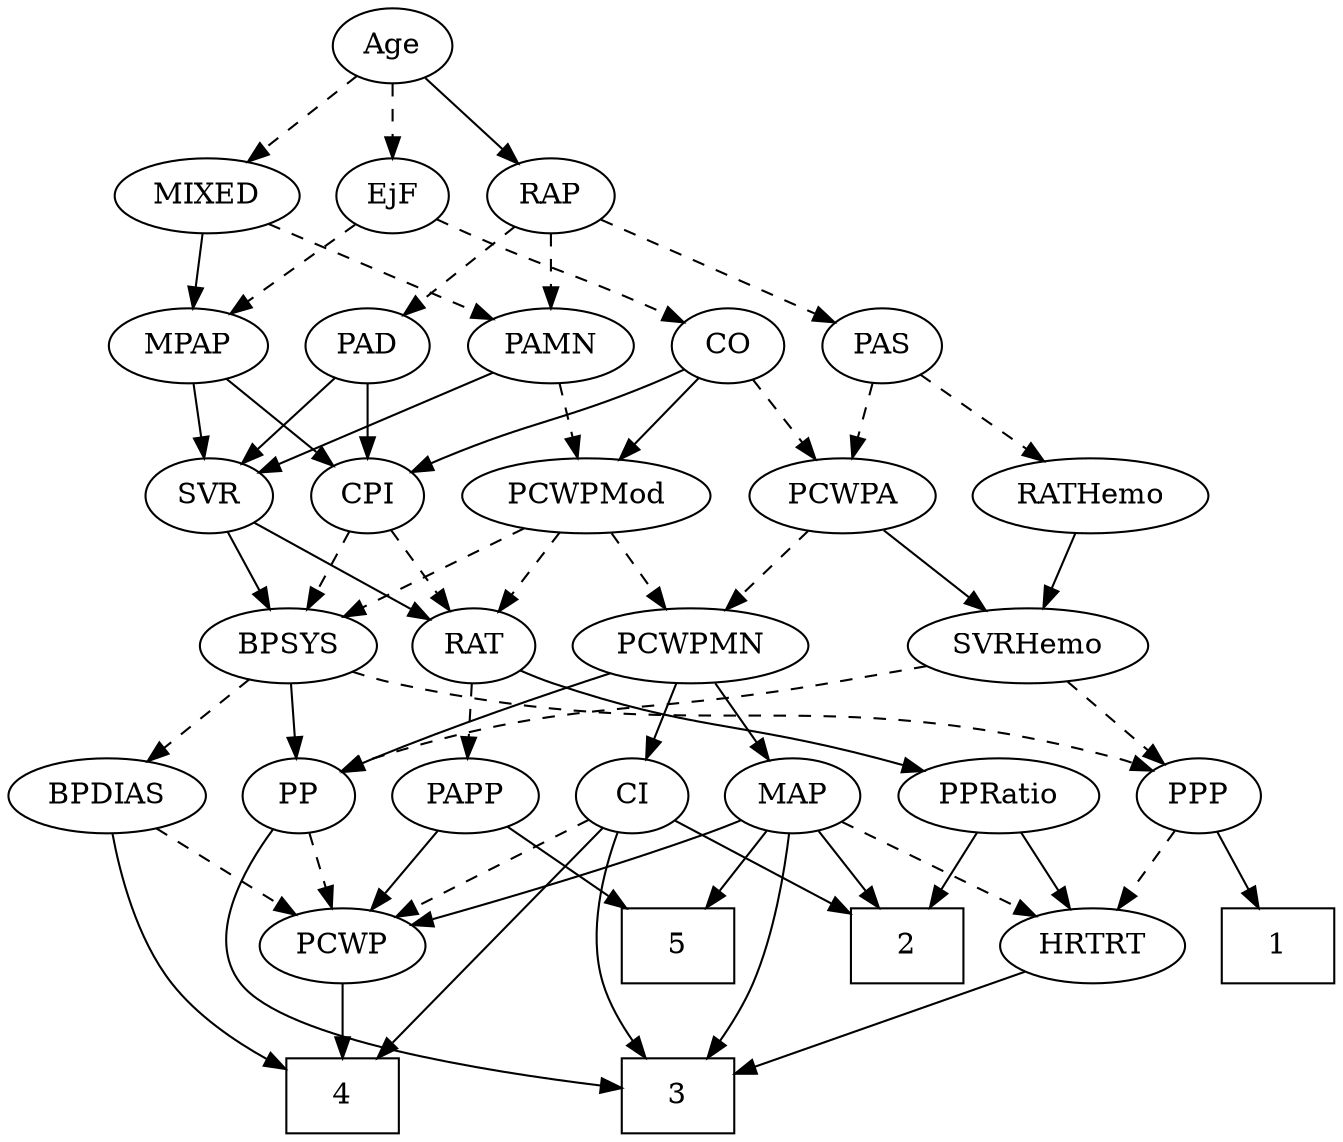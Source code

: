 strict digraph {
	graph [bb="0,0,606.25,540"];
	node [label="\N"];
	1	[height=0.5,
		pos="579.25,90",
		shape=box,
		width=0.75];
	2	[height=0.5,
		pos="409.25,90",
		shape=box,
		width=0.75];
	3	[height=0.5,
		pos="335.25,18",
		shape=box,
		width=0.75];
	4	[height=0.5,
		pos="105.25,18",
		shape=box,
		width=0.75];
	5	[height=0.5,
		pos="185.25,90",
		shape=box,
		width=0.75];
	Age	[height=0.5,
		pos="138.25,522",
		width=0.75];
	EjF	[height=0.5,
		pos="138.25,450",
		width=0.75];
	Age -> EjF	[pos="e,138.25,468.1 138.25,503.7 138.25,495.98 138.25,486.71 138.25,478.11",
		style=dashed];
	RAP	[height=0.5,
		pos="211.25,450",
		width=0.77632];
	Age -> RAP	[pos="e,196.25,465.38 153.02,506.83 163.34,496.94 177.31,483.55 188.97,472.36",
		style=solid];
	MIXED	[height=0.5,
		pos="53.246,450",
		width=1.1193];
	Age -> MIXED	[pos="e,71.651,466.16 121.86,507.5 109.84,497.61 93.275,483.96 79.432,472.56",
		style=dashed];
	MPAP	[height=0.5,
		pos="39.246,378",
		width=0.97491];
	EjF -> MPAP	[pos="e,58.987,392.96 120.09,436.16 105.35,425.74 84.321,410.87 67.403,398.91",
		style=dashed];
	CO	[height=0.5,
		pos="285.25,378",
		width=0.75];
	EjF -> CO	[pos="e,263.85,389.19 159.62,438.82 184.66,426.9 226.33,407.06 254.76,393.52",
		style=dashed];
	PAD	[height=0.5,
		pos="211.25,378",
		width=0.79437];
	RAP -> PAD	[pos="e,211.25,396.1 211.25,431.7 211.25,423.98 211.25,414.71 211.25,406.11",
		style=dashed];
	PAS	[height=0.5,
		pos="377.25,378",
		width=0.75];
	RAP -> PAS	[pos="e,355.05,388.36 233.98,439.41 262.87,427.23 312.89,406.14 345.53,392.38",
		style=dashed];
	PAMN	[height=0.5,
		pos="128.25,378",
		width=1.011];
	RAP -> PAMN	[pos="e,146.05,394.01 194.85,435.17 183.19,425.34 167.3,411.93 153.96,400.69",
		style=dashed];
	MIXED -> MPAP	[pos="e,42.701,396.28 49.857,432.05 48.315,424.35 46.452,415.03 44.719,406.36",
		style=solid];
	MIXED -> PAMN	[pos="e,111.91,394.25 69.891,433.46 80.06,423.97 93.228,411.68 104.48,401.18",
		style=dashed];
	CPI	[height=0.5,
		pos="168.25,306",
		width=0.75];
	MPAP -> CPI	[pos="e,148.03,317.97 62.607,364.32 84.049,352.69 115.9,335.41 139.02,322.86",
		style=solid];
	SVR	[height=0.5,
		pos="95.246,306",
		width=0.77632];
	MPAP -> SVR	[pos="e,82.974,322.34 51.954,361.12 59.214,352.04 68.454,340.49 76.532,330.39",
		style=solid];
	BPSYS	[height=0.5,
		pos="214.25,234",
		width=1.0471];
	BPDIAS	[height=0.5,
		pos="42.246,162",
		width=1.1735];
	BPSYS -> BPDIAS	[pos="e,71.831,175.04 186.61,221.75 158.13,210.16 113.46,191.98 81.36,178.92",
		style=dashed];
	PP	[height=0.5,
		pos="211.25,162",
		width=0.75];
	BPSYS -> PP	[pos="e,211.98,180.1 213.5,215.7 213.17,207.98 212.78,198.71 212.41,190.11",
		style=solid];
	PPP	[height=0.5,
		pos="532.25,162",
		width=0.75];
	BPSYS -> PPP	[pos="e,511.71,173.94 242.3,221.84 248.47,219.68 255.02,217.59 261.25,216 363.64,189.91 395.2,210.88 496.25,180 498.18,179.41 500.14,178.73 \
502.1,177.99",
		style=dashed];
	PAD -> CPI	[pos="e,178.17,323.15 201.27,360.76 196.01,352.19 189.44,341.49 183.54,331.9",
		style=solid];
	PAD -> SVR	[pos="e,114.93,318.88 191.31,364.97 172.68,353.73 144.69,336.84 123.72,324.18",
		style=solid];
	CO -> CPI	[pos="e,187.89,318.75 265.66,365.28 246.77,353.98 217.95,336.74 196.56,323.94",
		style=solid];
	PCWPMod	[height=0.5,
		pos="265.25,306",
		width=1.4443];
	CO -> PCWPMod	[pos="e,270.18,324.28 280.4,360.05 278.18,352.26 275.48,342.82 272.98,334.08",
		style=solid];
	PCWPA	[height=0.5,
		pos="377.25,306",
		width=1.1555];
	CO -> PCWPA	[pos="e,357.46,322.05 302.55,363.83 315.73,353.81 334.13,339.81 349.37,328.21",
		style=dashed];
	RATHemo	[height=0.5,
		pos="486.25,306",
		width=1.3721];
	PAS -> RATHemo	[pos="e,462.93,321.97 396.23,364.81 412.24,354.53 435.49,339.6 454.35,327.49",
		style=dashed];
	PAS -> PCWPA	[pos="e,377.25,324.1 377.25,359.7 377.25,351.98 377.25,342.71 377.25,334.11",
		style=dashed];
	PAMN -> SVR	[pos="e,103.01,323.47 120.43,360.41 116.52,352.13 111.71,341.92 107.34,332.66",
		style=solid];
	PAMN -> PCWPMod	[pos="e,237.19,321.34 152.74,364.49 173.67,353.79 204.1,338.24 228.03,326.01",
		style=dashed];
	SVRHemo	[height=0.5,
		pos="462.25,234",
		width=1.3902];
	RATHemo -> SVRHemo	[pos="e,468.17,252.28 480.44,288.05 477.74,280.18 474.46,270.62 471.43,261.79",
		style=solid];
	CPI -> BPSYS	[pos="e,203.53,251.31 178.68,289.12 184.37,280.47 191.53,269.58 197.93,259.83",
		style=dashed];
	RAT	[height=0.5,
		pos="131.25,234",
		width=0.75827];
	CPI -> RAT	[pos="e,139.78,251.15 159.66,288.76 155.18,280.28 149.6,269.71 144.56,260.2",
		style=dashed];
	PPRatio	[height=0.5,
		pos="447.25,162",
		width=1.1013];
	RAT -> PPRatio	[pos="e,418.07,174.31 151.78,222.07 156.74,219.78 162.09,217.58 167.25,216 267.01,185.41 298.07,205.53 399.25,180 402.24,179.25 405.3,\
178.38 408.37,177.45",
		style=solid];
	PAPP	[height=0.5,
		pos="134.25,162",
		width=0.88464];
	RAT -> PAPP	[pos="e,133.51,180.1 131.99,215.7 132.32,207.98 132.72,198.71 133.08,190.11",
		style=dashed];
	SVR -> BPSYS	[pos="e,191.41,248.43 115.16,293.28 133.57,282.45 161.24,266.18 182.66,253.58",
		style=solid];
	SVR -> RAT	[pos="e,122.94,251.15 103.6,288.76 107.96,280.28 113.39,269.71 118.29,260.2",
		style=solid];
	PCWPMod -> BPSYS	[pos="e,226.25,251.47 253.16,288.41 246.94,279.87 239.22,269.28 232.31,259.79",
		style=dashed];
	PCWPMod -> RAT	[pos="e,152.07,245.88 237.81,290.67 215.46,278.99 183.98,262.55 161.03,250.56",
		style=dashed];
	PCWPMN	[height=0.5,
		pos="320.25,234",
		width=1.3902];
	PCWPMod -> PCWPMN	[pos="e,307.31,251.47 278.28,288.41 285.06,279.78 293.48,269.06 301,259.5",
		style=dashed];
	PCWPA -> PCWPMN	[pos="e,333.79,251.63 364.03,288.76 356.93,280.06 348.05,269.15 340.14,259.43",
		style=dashed];
	PCWPA -> SVRHemo	[pos="e,442.95,250.89 395.69,289.81 407.15,280.38 422.08,268.08 434.89,257.53",
		style=solid];
	MAP	[height=0.5,
		pos="359.25,162",
		width=0.84854];
	PCWPMN -> MAP	[pos="e,350.16,179.31 329.69,216.05 334.35,207.68 340.08,197.4 345.24,188.13",
		style=solid];
	PCWPMN -> PP	[pos="e,230.24,175.2 296.86,217.98 279.92,207.1 256.95,192.35 239.07,180.87",
		style=solid];
	CI	[height=0.5,
		pos="283.25,162",
		width=0.75];
	PCWPMN -> CI	[pos="e,291.87,179.31 311.29,216.05 306.91,207.77 301.54,197.62 296.68,188.42",
		style=solid];
	SVRHemo -> PP	[pos="e,231.89,173.61 420.81,223.82 367.77,211.89 278.94,191.26 247.25,180 245.34,179.32 243.4,178.58 241.46,177.79",
		style=dashed];
	SVRHemo -> PPP	[pos="e,517.53,177.72 478.48,216.76 487.97,207.27 500.07,195.17 510.39,184.85",
		style=dashed];
	BPDIAS -> 4	[pos="e,87.377,36.1 43.463,143.81 45.321,125.28 49.938,95.314 61.246,72 66.15,61.889 73.383,52.06 80.573,43.668",
		style=solid];
	PCWP	[height=0.5,
		pos="105.25,90",
		width=0.97491];
	BPDIAS -> PCWP	[pos="e,91.147,106.67 56.858,144.76 65.004,135.71 75.288,124.29 84.279,114.3",
		style=dashed];
	MAP -> 2	[pos="e,396.89,108.29 370.59,145.12 376.59,136.72 384.11,126.2 390.91,116.67",
		style=solid];
	MAP -> 3	[pos="e,338.15,36.189 356.35,143.87 352.26,119.67 344.75,75.211 339.88,46.393",
		style=solid];
	MAP -> 5	[pos="e,212.28,101.46 335.17,150.65 329.93,148.43 324.41,146.12 319.25,144 286.37,130.51 248.72,115.67 221.71,105.14",
		style=solid];
	MAP -> PCWP	[pos="e,131.53,101.94 335.84,150.16 330.46,147.92 324.72,145.72 319.25,144 245.59,120.79 223.28,129.99 149.25,108 146.61,107.22 143.92,\
106.35 141.22,105.43",
		style=solid];
	HRTRT	[height=0.5,
		pos="494.25,90",
		width=1.1013];
	MAP -> HRTRT	[pos="e,469.17,104 381.54,149.44 402.92,138.35 435.51,121.46 460.15,108.68",
		style=dashed];
	PP -> 3	[pos="e,320.08,36.365 224.28,146.07 245.43,121.86 287.43,73.761 313.26,44.182",
		style=solid];
	PP -> PCWP	[pos="e,126.04,104.73 192.78,148.81 176.7,138.19 153.11,122.61 134.47,110.3",
		style=dashed];
	PPP -> 1	[pos="e,567.64,108.29 542.91,145.12 548.55,136.72 555.61,126.2 562.01,116.67",
		style=solid];
	PPP -> HRTRT	[pos="e,503.28,107.63 523.43,144.76 518.89,136.4 513.25,126.02 508.15,116.61",
		style=dashed];
	PPRatio -> 2	[pos="e,418.72,108.45 438.24,144.41 433.88,136.37 428.53,126.51 423.62,117.47",
		style=solid];
	PPRatio -> HRTRT	[pos="e,483.19,107.47 458.38,144.41 464.12,135.87 471.23,125.28 477.6,115.79",
		style=solid];
	PCWP -> 4	[pos="e,105.25,36.104 105.25,71.697 105.25,63.983 105.25,54.712 105.25,46.112",
		style=solid];
	CI -> 2	[pos="e,382,106.14 303.49,149.75 322.2,139.36 350.43,123.67 373.02,111.12",
		style=solid];
	CI -> 3	[pos="e,328.89,36.346 289.31,144.43 298.18,120.22 314.78,74.894 325.41,45.871",
		style=solid];
	CI -> 4	[pos="e,132.38,26.812 275.28,144.56 265.1,125.03 245.82,92.512 221.25,72 197.94,52.549 166.32,38.73 141.98,30.09",
		style=solid];
	CI -> PCWP	[pos="e,132.68,101.68 262.07,150.61 257.23,148.35 252.09,146.03 247.25,144 204.45,126.08 192.67,124.36 149.25,108 146.9,107.12 144.48,\
106.2 142.05,105.27",
		style=dashed];
	PAPP -> 5	[pos="e,172.65,108.29 145.82,145.12 152,136.63 159.76,125.98 166.76,116.38",
		style=solid];
	PAPP -> PCWP	[pos="e,112.27,107.96 127.37,144.41 124.03,136.34 119.92,126.43 116.16,117.35",
		style=solid];
	HRTRT -> 3	[pos="e,362.36,30.937 466.55,76.807 440.25,65.229 400.55,47.752 371.7,35.047",
		style=solid];
}

